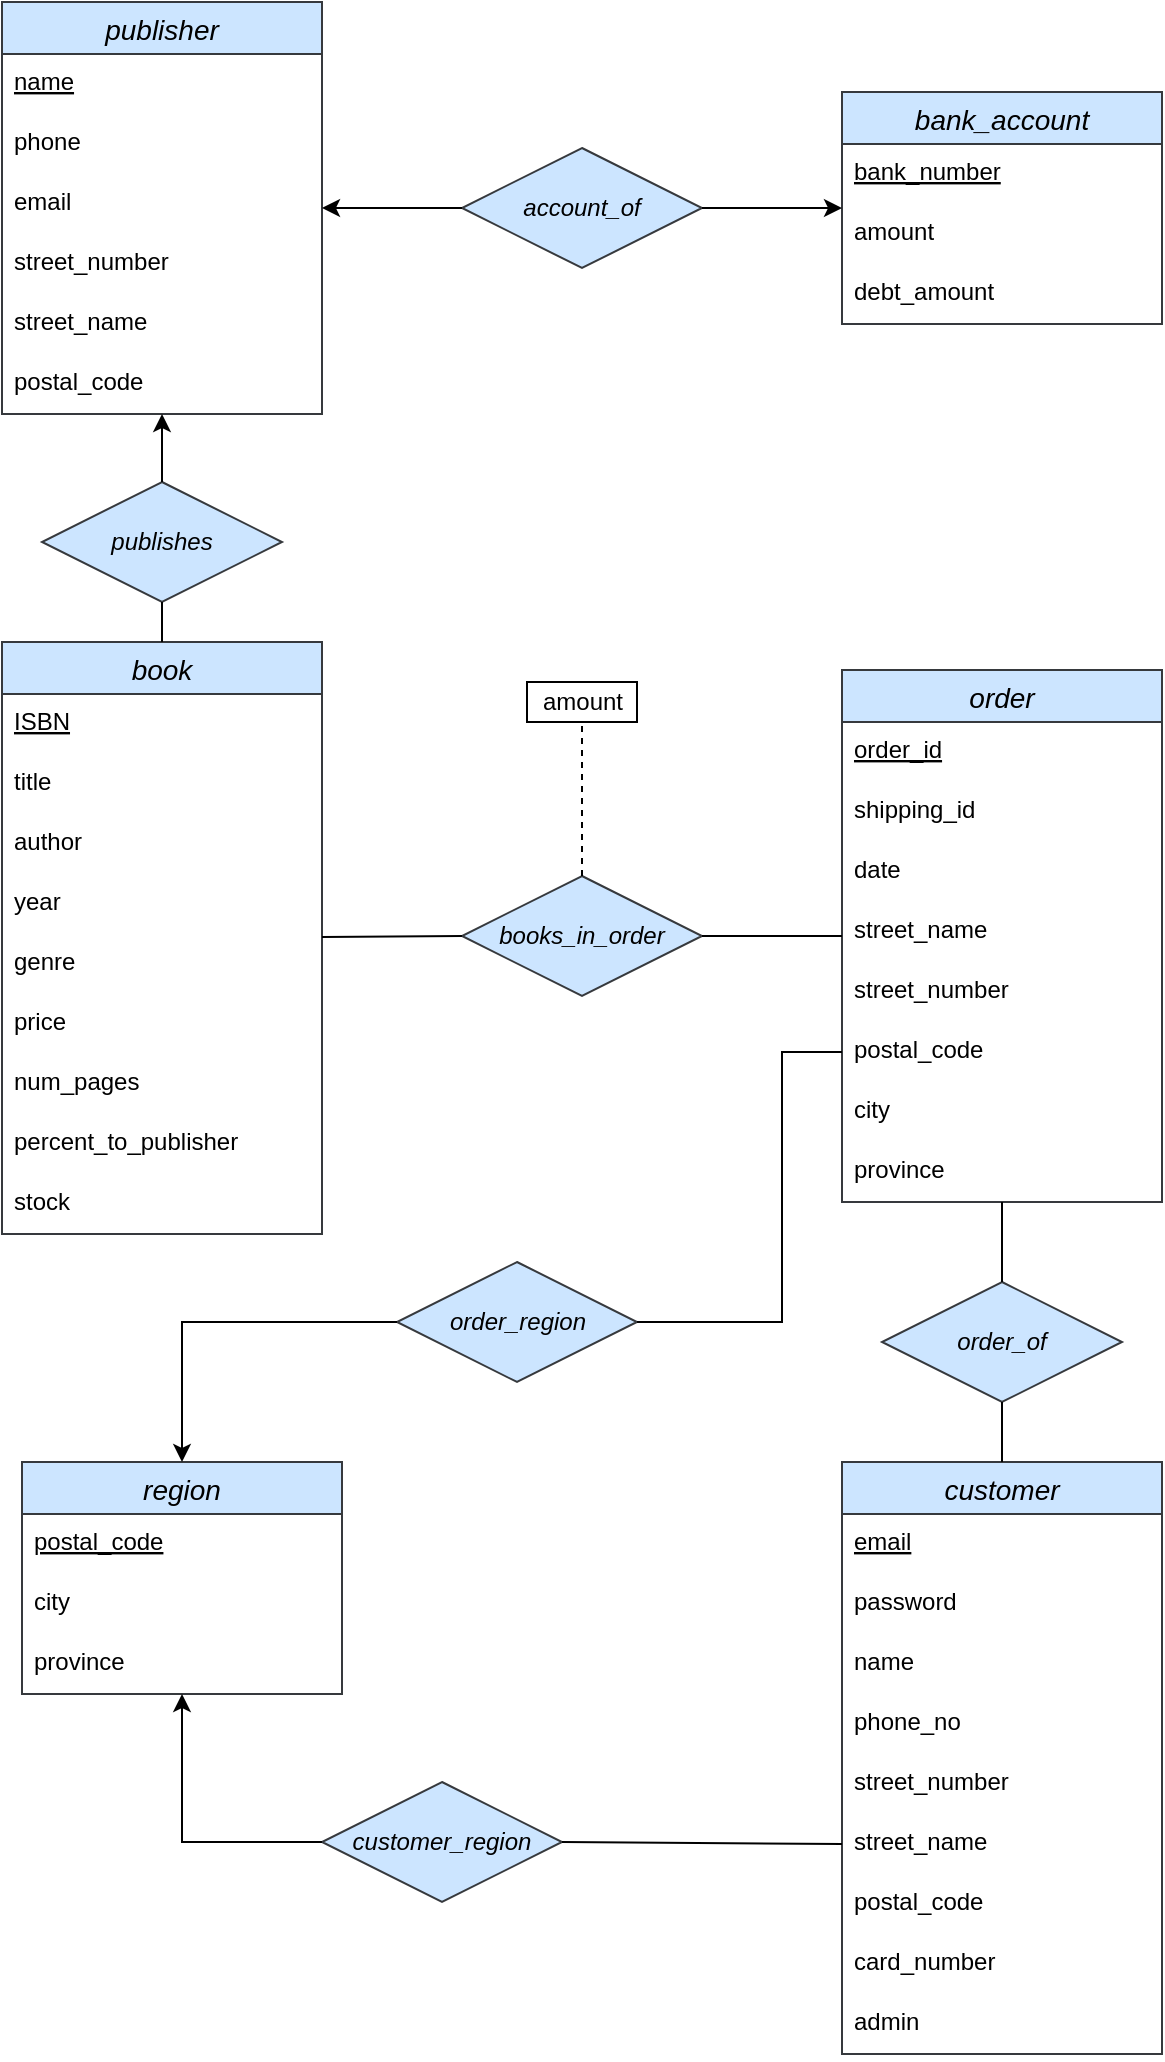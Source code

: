 <mxfile version="15.8.7" type="device"><diagram id="ESgIVMW0PQuFcQKDPHyf" name="Page-1"><mxGraphModel dx="1102" dy="1025" grid="1" gridSize="10" guides="1" tooltips="1" connect="1" arrows="1" fold="1" page="1" pageScale="1" pageWidth="850" pageHeight="1100" math="0" shadow="0"><root><mxCell id="0"/><mxCell id="1" parent="0"/><mxCell id="yjUKqJGT763ib6gLAzis-1" value="book" style="swimlane;fontStyle=2;childLayout=stackLayout;horizontal=1;startSize=26;horizontalStack=0;resizeParent=1;resizeParentMax=0;resizeLast=0;collapsible=1;marginBottom=0;align=center;fontSize=14;fillColor=#cce5ff;strokeColor=#36393d;" parent="1" vertex="1"><mxGeometry x="130" y="320" width="160" height="296" as="geometry"/></mxCell><mxCell id="yjUKqJGT763ib6gLAzis-2" value="ISBN" style="text;strokeColor=none;fillColor=none;spacingLeft=4;spacingRight=4;overflow=hidden;rotatable=0;points=[[0,0.5],[1,0.5]];portConstraint=eastwest;fontSize=12;fontStyle=4" parent="yjUKqJGT763ib6gLAzis-1" vertex="1"><mxGeometry y="26" width="160" height="30" as="geometry"/></mxCell><mxCell id="yjUKqJGT763ib6gLAzis-3" value="title" style="text;strokeColor=none;fillColor=none;spacingLeft=4;spacingRight=4;overflow=hidden;rotatable=0;points=[[0,0.5],[1,0.5]];portConstraint=eastwest;fontSize=12;" parent="yjUKqJGT763ib6gLAzis-1" vertex="1"><mxGeometry y="56" width="160" height="30" as="geometry"/></mxCell><mxCell id="yjUKqJGT763ib6gLAzis-4" value="author" style="text;strokeColor=none;fillColor=none;spacingLeft=4;spacingRight=4;overflow=hidden;rotatable=0;points=[[0,0.5],[1,0.5]];portConstraint=eastwest;fontSize=12;" parent="yjUKqJGT763ib6gLAzis-1" vertex="1"><mxGeometry y="86" width="160" height="30" as="geometry"/></mxCell><mxCell id="yjUKqJGT763ib6gLAzis-34" value="year" style="text;strokeColor=none;fillColor=none;spacingLeft=4;spacingRight=4;overflow=hidden;rotatable=0;points=[[0,0.5],[1,0.5]];portConstraint=eastwest;fontSize=12;" parent="yjUKqJGT763ib6gLAzis-1" vertex="1"><mxGeometry y="116" width="160" height="30" as="geometry"/></mxCell><mxCell id="YYq2BDLZffhE0G8dJj9C-1" value="genre" style="text;strokeColor=none;fillColor=none;spacingLeft=4;spacingRight=4;overflow=hidden;rotatable=0;points=[[0,0.5],[1,0.5]];portConstraint=eastwest;fontSize=12;" parent="yjUKqJGT763ib6gLAzis-1" vertex="1"><mxGeometry y="146" width="160" height="30" as="geometry"/></mxCell><mxCell id="yjUKqJGT763ib6gLAzis-35" value="price" style="text;strokeColor=none;fillColor=none;spacingLeft=4;spacingRight=4;overflow=hidden;rotatable=0;points=[[0,0.5],[1,0.5]];portConstraint=eastwest;fontSize=12;" parent="yjUKqJGT763ib6gLAzis-1" vertex="1"><mxGeometry y="176" width="160" height="30" as="geometry"/></mxCell><mxCell id="yjUKqJGT763ib6gLAzis-36" value="num_pages" style="text;strokeColor=none;fillColor=none;spacingLeft=4;spacingRight=4;overflow=hidden;rotatable=0;points=[[0,0.5],[1,0.5]];portConstraint=eastwest;fontSize=12;" parent="yjUKqJGT763ib6gLAzis-1" vertex="1"><mxGeometry y="206" width="160" height="30" as="geometry"/></mxCell><mxCell id="yjUKqJGT763ib6gLAzis-37" value="percent_to_publisher" style="text;strokeColor=none;fillColor=none;spacingLeft=4;spacingRight=4;overflow=hidden;rotatable=0;points=[[0,0.5],[1,0.5]];portConstraint=eastwest;fontSize=12;" parent="yjUKqJGT763ib6gLAzis-1" vertex="1"><mxGeometry y="236" width="160" height="30" as="geometry"/></mxCell><mxCell id="yjUKqJGT763ib6gLAzis-39" value="stock" style="text;strokeColor=none;fillColor=none;spacingLeft=4;spacingRight=4;overflow=hidden;rotatable=0;points=[[0,0.5],[1,0.5]];portConstraint=eastwest;fontSize=12;" parent="yjUKqJGT763ib6gLAzis-1" vertex="1"><mxGeometry y="266" width="160" height="30" as="geometry"/></mxCell><mxCell id="yjUKqJGT763ib6gLAzis-5" value="publisher" style="swimlane;fontStyle=2;childLayout=stackLayout;horizontal=1;startSize=26;horizontalStack=0;resizeParent=1;resizeParentMax=0;resizeLast=0;collapsible=1;marginBottom=0;align=center;fontSize=14;fillColor=#cce5ff;strokeColor=#36393d;" parent="1" vertex="1"><mxGeometry x="130" width="160" height="206" as="geometry"/></mxCell><mxCell id="yjUKqJGT763ib6gLAzis-6" value="name" style="text;strokeColor=none;fillColor=none;spacingLeft=4;spacingRight=4;overflow=hidden;rotatable=0;points=[[0,0.5],[1,0.5]];portConstraint=eastwest;fontSize=12;fontStyle=4" parent="yjUKqJGT763ib6gLAzis-5" vertex="1"><mxGeometry y="26" width="160" height="30" as="geometry"/></mxCell><mxCell id="yjUKqJGT763ib6gLAzis-7" value="phone" style="text;strokeColor=none;fillColor=none;spacingLeft=4;spacingRight=4;overflow=hidden;rotatable=0;points=[[0,0.5],[1,0.5]];portConstraint=eastwest;fontSize=12;" parent="yjUKqJGT763ib6gLAzis-5" vertex="1"><mxGeometry y="56" width="160" height="30" as="geometry"/></mxCell><mxCell id="yjUKqJGT763ib6gLAzis-8" value="email" style="text;strokeColor=none;fillColor=none;spacingLeft=4;spacingRight=4;overflow=hidden;rotatable=0;points=[[0,0.5],[1,0.5]];portConstraint=eastwest;fontSize=12;" parent="yjUKqJGT763ib6gLAzis-5" vertex="1"><mxGeometry y="86" width="160" height="30" as="geometry"/></mxCell><mxCell id="yjUKqJGT763ib6gLAzis-42" value="street_number" style="text;strokeColor=none;fillColor=none;spacingLeft=4;spacingRight=4;overflow=hidden;rotatable=0;points=[[0,0.5],[1,0.5]];portConstraint=eastwest;fontSize=12;" parent="yjUKqJGT763ib6gLAzis-5" vertex="1"><mxGeometry y="116" width="160" height="30" as="geometry"/></mxCell><mxCell id="yjUKqJGT763ib6gLAzis-43" value="street_name" style="text;strokeColor=none;fillColor=none;spacingLeft=4;spacingRight=4;overflow=hidden;rotatable=0;points=[[0,0.5],[1,0.5]];portConstraint=eastwest;fontSize=12;" parent="yjUKqJGT763ib6gLAzis-5" vertex="1"><mxGeometry y="146" width="160" height="30" as="geometry"/></mxCell><mxCell id="yjUKqJGT763ib6gLAzis-44" value="postal_code" style="text;strokeColor=none;fillColor=none;spacingLeft=4;spacingRight=4;overflow=hidden;rotatable=0;points=[[0,0.5],[1,0.5]];portConstraint=eastwest;fontSize=12;" parent="yjUKqJGT763ib6gLAzis-5" vertex="1"><mxGeometry y="176" width="160" height="30" as="geometry"/></mxCell><mxCell id="yjUKqJGT763ib6gLAzis-9" value="bank_account" style="swimlane;fontStyle=2;childLayout=stackLayout;horizontal=1;startSize=26;horizontalStack=0;resizeParent=1;resizeParentMax=0;resizeLast=0;collapsible=1;marginBottom=0;align=center;fontSize=14;fillColor=#cce5ff;strokeColor=#36393d;" parent="1" vertex="1"><mxGeometry x="550" y="45" width="160" height="116" as="geometry"/></mxCell><mxCell id="yjUKqJGT763ib6gLAzis-10" value="bank_number" style="text;strokeColor=none;fillColor=none;spacingLeft=4;spacingRight=4;overflow=hidden;rotatable=0;points=[[0,0.5],[1,0.5]];portConstraint=eastwest;fontSize=12;fontStyle=4" parent="yjUKqJGT763ib6gLAzis-9" vertex="1"><mxGeometry y="26" width="160" height="30" as="geometry"/></mxCell><mxCell id="yjUKqJGT763ib6gLAzis-11" value="amount" style="text;strokeColor=none;fillColor=none;spacingLeft=4;spacingRight=4;overflow=hidden;rotatable=0;points=[[0,0.5],[1,0.5]];portConstraint=eastwest;fontSize=12;" parent="yjUKqJGT763ib6gLAzis-9" vertex="1"><mxGeometry y="56" width="160" height="30" as="geometry"/></mxCell><mxCell id="s2njCSU4lW0qAeZJ9ov6-1" value="debt_amount" style="text;strokeColor=none;fillColor=none;spacingLeft=4;spacingRight=4;overflow=hidden;rotatable=0;points=[[0,0.5],[1,0.5]];portConstraint=eastwest;fontSize=12;" vertex="1" parent="yjUKqJGT763ib6gLAzis-9"><mxGeometry y="86" width="160" height="30" as="geometry"/></mxCell><mxCell id="yjUKqJGT763ib6gLAzis-13" value="order" style="swimlane;fontStyle=2;childLayout=stackLayout;horizontal=1;startSize=26;horizontalStack=0;resizeParent=1;resizeParentMax=0;resizeLast=0;collapsible=1;marginBottom=0;align=center;fontSize=14;fillColor=#cce5ff;strokeColor=#36393d;" parent="1" vertex="1"><mxGeometry x="550" y="334" width="160" height="266" as="geometry"/></mxCell><mxCell id="yjUKqJGT763ib6gLAzis-14" value="order_id" style="text;strokeColor=none;fillColor=none;spacingLeft=4;spacingRight=4;overflow=hidden;rotatable=0;points=[[0,0.5],[1,0.5]];portConstraint=eastwest;fontSize=12;fontStyle=4" parent="yjUKqJGT763ib6gLAzis-13" vertex="1"><mxGeometry y="26" width="160" height="30" as="geometry"/></mxCell><mxCell id="yjUKqJGT763ib6gLAzis-15" value="shipping_id" style="text;strokeColor=none;fillColor=none;spacingLeft=4;spacingRight=4;overflow=hidden;rotatable=0;points=[[0,0.5],[1,0.5]];portConstraint=eastwest;fontSize=12;" parent="yjUKqJGT763ib6gLAzis-13" vertex="1"><mxGeometry y="56" width="160" height="30" as="geometry"/></mxCell><mxCell id="wQXAOd91BPaBFsp99sO5-6" value="date" style="text;strokeColor=none;fillColor=none;spacingLeft=4;spacingRight=4;overflow=hidden;rotatable=0;points=[[0,0.5],[1,0.5]];portConstraint=eastwest;fontSize=12;fontColor=#000000;" parent="yjUKqJGT763ib6gLAzis-13" vertex="1"><mxGeometry y="86" width="160" height="30" as="geometry"/></mxCell><mxCell id="DYIt5B2kCeyqJoPVAupj-2" value="street_name" style="text;strokeColor=none;fillColor=none;spacingLeft=4;spacingRight=4;overflow=hidden;rotatable=0;points=[[0,0.5],[1,0.5]];portConstraint=eastwest;fontSize=12;" parent="yjUKqJGT763ib6gLAzis-13" vertex="1"><mxGeometry y="116" width="160" height="30" as="geometry"/></mxCell><mxCell id="DYIt5B2kCeyqJoPVAupj-1" value="street_number " style="text;strokeColor=none;fillColor=none;spacingLeft=4;spacingRight=4;overflow=hidden;rotatable=0;points=[[0,0.5],[1,0.5]];portConstraint=eastwest;fontSize=12;" parent="yjUKqJGT763ib6gLAzis-13" vertex="1"><mxGeometry y="146" width="160" height="30" as="geometry"/></mxCell><mxCell id="DYIt5B2kCeyqJoPVAupj-3" value="postal_code" style="text;strokeColor=none;fillColor=none;spacingLeft=4;spacingRight=4;overflow=hidden;rotatable=0;points=[[0,0.5],[1,0.5]];portConstraint=eastwest;fontSize=12;" parent="yjUKqJGT763ib6gLAzis-13" vertex="1"><mxGeometry y="176" width="160" height="30" as="geometry"/></mxCell><mxCell id="DYIt5B2kCeyqJoPVAupj-4" value="city" style="text;strokeColor=none;fillColor=none;spacingLeft=4;spacingRight=4;overflow=hidden;rotatable=0;points=[[0,0.5],[1,0.5]];portConstraint=eastwest;fontSize=12;fontColor=#000000;" parent="yjUKqJGT763ib6gLAzis-13" vertex="1"><mxGeometry y="206" width="160" height="30" as="geometry"/></mxCell><mxCell id="DYIt5B2kCeyqJoPVAupj-5" value="province" style="text;strokeColor=none;fillColor=none;spacingLeft=4;spacingRight=4;overflow=hidden;rotatable=0;points=[[0,0.5],[1,0.5]];portConstraint=eastwest;fontSize=12;fontColor=#000000;" parent="yjUKqJGT763ib6gLAzis-13" vertex="1"><mxGeometry y="236" width="160" height="30" as="geometry"/></mxCell><mxCell id="yjUKqJGT763ib6gLAzis-17" value="customer" style="swimlane;fontStyle=2;childLayout=stackLayout;horizontal=1;startSize=26;horizontalStack=0;resizeParent=1;resizeParentMax=0;resizeLast=0;collapsible=1;marginBottom=0;align=center;fontSize=14;fillColor=#cce5ff;strokeColor=#36393d;" parent="1" vertex="1"><mxGeometry x="550" y="730" width="160" height="296" as="geometry"/></mxCell><mxCell id="yjUKqJGT763ib6gLAzis-18" value="email" style="text;strokeColor=none;fillColor=none;spacingLeft=4;spacingRight=4;overflow=hidden;rotatable=0;points=[[0,0.5],[1,0.5]];portConstraint=eastwest;fontSize=12;fontStyle=4" parent="yjUKqJGT763ib6gLAzis-17" vertex="1"><mxGeometry y="26" width="160" height="30" as="geometry"/></mxCell><mxCell id="yjUKqJGT763ib6gLAzis-19" value="password" style="text;strokeColor=none;fillColor=none;spacingLeft=4;spacingRight=4;overflow=hidden;rotatable=0;points=[[0,0.5],[1,0.5]];portConstraint=eastwest;fontSize=12;" parent="yjUKqJGT763ib6gLAzis-17" vertex="1"><mxGeometry y="56" width="160" height="30" as="geometry"/></mxCell><mxCell id="yjUKqJGT763ib6gLAzis-20" value="name" style="text;strokeColor=none;fillColor=none;spacingLeft=4;spacingRight=4;overflow=hidden;rotatable=0;points=[[0,0.5],[1,0.5]];portConstraint=eastwest;fontSize=12;" parent="yjUKqJGT763ib6gLAzis-17" vertex="1"><mxGeometry y="86" width="160" height="30" as="geometry"/></mxCell><mxCell id="yjUKqJGT763ib6gLAzis-45" value="phone_no" style="text;strokeColor=none;fillColor=none;spacingLeft=4;spacingRight=4;overflow=hidden;rotatable=0;points=[[0,0.5],[1,0.5]];portConstraint=eastwest;fontSize=12;" parent="yjUKqJGT763ib6gLAzis-17" vertex="1"><mxGeometry y="116" width="160" height="30" as="geometry"/></mxCell><mxCell id="yjUKqJGT763ib6gLAzis-46" value="street_number " style="text;strokeColor=none;fillColor=none;spacingLeft=4;spacingRight=4;overflow=hidden;rotatable=0;points=[[0,0.5],[1,0.5]];portConstraint=eastwest;fontSize=12;" parent="yjUKqJGT763ib6gLAzis-17" vertex="1"><mxGeometry y="146" width="160" height="30" as="geometry"/></mxCell><mxCell id="yjUKqJGT763ib6gLAzis-47" value="street_name" style="text;strokeColor=none;fillColor=none;spacingLeft=4;spacingRight=4;overflow=hidden;rotatable=0;points=[[0,0.5],[1,0.5]];portConstraint=eastwest;fontSize=12;" parent="yjUKqJGT763ib6gLAzis-17" vertex="1"><mxGeometry y="176" width="160" height="30" as="geometry"/></mxCell><mxCell id="yjUKqJGT763ib6gLAzis-48" value="postal_code" style="text;strokeColor=none;fillColor=none;spacingLeft=4;spacingRight=4;overflow=hidden;rotatable=0;points=[[0,0.5],[1,0.5]];portConstraint=eastwest;fontSize=12;" parent="yjUKqJGT763ib6gLAzis-17" vertex="1"><mxGeometry y="206" width="160" height="30" as="geometry"/></mxCell><mxCell id="wQXAOd91BPaBFsp99sO5-2" value="card_number" style="text;strokeColor=none;fillColor=none;spacingLeft=4;spacingRight=4;overflow=hidden;rotatable=0;points=[[0,0.5],[1,0.5]];portConstraint=eastwest;fontSize=12;fontColor=#000000;" parent="yjUKqJGT763ib6gLAzis-17" vertex="1"><mxGeometry y="236" width="160" height="30" as="geometry"/></mxCell><mxCell id="wQXAOd91BPaBFsp99sO5-3" value="admin" style="text;strokeColor=none;fillColor=none;spacingLeft=4;spacingRight=4;overflow=hidden;rotatable=0;points=[[0,0.5],[1,0.5]];portConstraint=eastwest;fontSize=12;fontColor=#000000;" parent="yjUKqJGT763ib6gLAzis-17" vertex="1"><mxGeometry y="266" width="160" height="30" as="geometry"/></mxCell><mxCell id="yjUKqJGT763ib6gLAzis-21" value="&lt;i&gt;books_in_order&lt;/i&gt;" style="shape=rhombus;perimeter=rhombusPerimeter;whiteSpace=wrap;html=1;align=center;fillColor=#cce5ff;strokeColor=#36393d;" parent="1" vertex="1"><mxGeometry x="360" y="437" width="120" height="60" as="geometry"/></mxCell><mxCell id="yjUKqJGT763ib6gLAzis-22" value="&lt;i&gt;publishes&lt;/i&gt;" style="shape=rhombus;perimeter=rhombusPerimeter;whiteSpace=wrap;html=1;align=center;fillColor=#cce5ff;strokeColor=#36393d;" parent="1" vertex="1"><mxGeometry x="150" y="240" width="120" height="60" as="geometry"/></mxCell><mxCell id="yjUKqJGT763ib6gLAzis-23" value="&lt;i&gt;account_of&lt;/i&gt;" style="shape=rhombus;perimeter=rhombusPerimeter;whiteSpace=wrap;html=1;align=center;fillColor=#cce5ff;strokeColor=#36393d;" parent="1" vertex="1"><mxGeometry x="360" y="73" width="120" height="60" as="geometry"/></mxCell><mxCell id="yjUKqJGT763ib6gLAzis-24" value="&lt;i&gt;order_of&lt;/i&gt;" style="shape=rhombus;perimeter=rhombusPerimeter;whiteSpace=wrap;html=1;align=center;fillColor=#cce5ff;strokeColor=#36393d;" parent="1" vertex="1"><mxGeometry x="570" y="640" width="120" height="60" as="geometry"/></mxCell><mxCell id="yjUKqJGT763ib6gLAzis-25" value="amount" style="whiteSpace=wrap;html=1;align=center;" parent="1" vertex="1"><mxGeometry x="392.5" y="340" width="55" height="20" as="geometry"/></mxCell><mxCell id="yjUKqJGT763ib6gLAzis-26" value="" style="endArrow=none;html=1;rounded=0;exitX=0.5;exitY=0;exitDx=0;exitDy=0;entryX=0.5;entryY=1;entryDx=0;entryDy=0;" parent="1" source="yjUKqJGT763ib6gLAzis-1" target="yjUKqJGT763ib6gLAzis-22" edge="1"><mxGeometry width="50" height="50" relative="1" as="geometry"><mxPoint x="230" y="390" as="sourcePoint"/><mxPoint x="280" y="340" as="targetPoint"/></mxGeometry></mxCell><mxCell id="yjUKqJGT763ib6gLAzis-27" value="" style="endArrow=classic;html=1;rounded=0;exitX=0.5;exitY=0;exitDx=0;exitDy=0;" parent="1" source="yjUKqJGT763ib6gLAzis-22" target="yjUKqJGT763ib6gLAzis-5" edge="1"><mxGeometry width="50" height="50" relative="1" as="geometry"><mxPoint x="220" y="226" as="sourcePoint"/><mxPoint x="270" y="176" as="targetPoint"/></mxGeometry></mxCell><mxCell id="yjUKqJGT763ib6gLAzis-28" value="" style="endArrow=classic;html=1;rounded=0;exitX=0;exitY=0.5;exitDx=0;exitDy=0;" parent="1" source="yjUKqJGT763ib6gLAzis-23" target="yjUKqJGT763ib6gLAzis-5" edge="1"><mxGeometry width="50" height="50" relative="1" as="geometry"><mxPoint x="320" y="230" as="sourcePoint"/><mxPoint x="290" y="118" as="targetPoint"/></mxGeometry></mxCell><mxCell id="yjUKqJGT763ib6gLAzis-29" value="" style="endArrow=classic;html=1;rounded=0;exitX=1;exitY=0.5;exitDx=0;exitDy=0;" parent="1" source="yjUKqJGT763ib6gLAzis-23" target="yjUKqJGT763ib6gLAzis-9" edge="1"><mxGeometry width="50" height="50" relative="1" as="geometry"><mxPoint x="370" y="320" as="sourcePoint"/><mxPoint x="420" y="270" as="targetPoint"/></mxGeometry></mxCell><mxCell id="yjUKqJGT763ib6gLAzis-30" value="" style="endArrow=none;html=1;rounded=0;exitX=0;exitY=0.5;exitDx=0;exitDy=0;" parent="1" source="yjUKqJGT763ib6gLAzis-21" target="yjUKqJGT763ib6gLAzis-1" edge="1"><mxGeometry width="50" height="50" relative="1" as="geometry"><mxPoint x="420" y="530" as="sourcePoint"/><mxPoint x="320" y="490" as="targetPoint"/></mxGeometry></mxCell><mxCell id="yjUKqJGT763ib6gLAzis-31" value="" style="endArrow=none;html=1;rounded=0;exitX=1;exitY=0.5;exitDx=0;exitDy=0;" parent="1" source="yjUKqJGT763ib6gLAzis-21" target="yjUKqJGT763ib6gLAzis-13" edge="1"><mxGeometry width="50" height="50" relative="1" as="geometry"><mxPoint x="490" y="550" as="sourcePoint"/><mxPoint x="540" y="500" as="targetPoint"/></mxGeometry></mxCell><mxCell id="yjUKqJGT763ib6gLAzis-32" value="" style="endArrow=none;html=1;rounded=0;exitX=0.5;exitY=0;exitDx=0;exitDy=0;" parent="1" source="yjUKqJGT763ib6gLAzis-24" target="DYIt5B2kCeyqJoPVAupj-5" edge="1"><mxGeometry width="50" height="50" relative="1" as="geometry"><mxPoint x="600" y="610" as="sourcePoint"/><mxPoint x="650" y="570" as="targetPoint"/></mxGeometry></mxCell><mxCell id="yjUKqJGT763ib6gLAzis-33" value="" style="endArrow=none;html=1;rounded=0;entryX=0.5;entryY=1;entryDx=0;entryDy=0;" parent="1" source="yjUKqJGT763ib6gLAzis-17" target="yjUKqJGT763ib6gLAzis-24" edge="1"><mxGeometry width="50" height="50" relative="1" as="geometry"><mxPoint x="600" y="740" as="sourcePoint"/><mxPoint x="650" y="690" as="targetPoint"/></mxGeometry></mxCell><mxCell id="yjUKqJGT763ib6gLAzis-38" value="" style="endArrow=none;dashed=1;html=1;rounded=0;entryX=0.5;entryY=1;entryDx=0;entryDy=0;exitX=0.5;exitY=0;exitDx=0;exitDy=0;" parent="1" source="yjUKqJGT763ib6gLAzis-21" target="yjUKqJGT763ib6gLAzis-25" edge="1"><mxGeometry width="50" height="50" relative="1" as="geometry"><mxPoint x="420" y="530" as="sourcePoint"/><mxPoint x="470" y="480" as="targetPoint"/></mxGeometry></mxCell><mxCell id="H2-FXl-6_yR90O5QjIa6-1" value="&lt;i&gt;customer_region&lt;/i&gt;" style="shape=rhombus;perimeter=rhombusPerimeter;whiteSpace=wrap;html=1;align=center;fillColor=#cce5ff;strokeColor=#36393d;" parent="1" vertex="1"><mxGeometry x="290" y="890" width="120" height="60" as="geometry"/></mxCell><mxCell id="H2-FXl-6_yR90O5QjIa6-2" value="" style="endArrow=none;html=1;rounded=0;exitX=1;exitY=0.5;exitDx=0;exitDy=0;entryX=0;entryY=0.5;entryDx=0;entryDy=0;" parent="1" source="H2-FXl-6_yR90O5QjIa6-1" target="yjUKqJGT763ib6gLAzis-47" edge="1"><mxGeometry width="50" height="50" relative="1" as="geometry"><mxPoint x="447.5" y="900" as="sourcePoint"/><mxPoint x="497.5" y="850" as="targetPoint"/></mxGeometry></mxCell><mxCell id="H2-FXl-6_yR90O5QjIa6-3" value="region" style="swimlane;fontStyle=2;childLayout=stackLayout;horizontal=1;startSize=26;horizontalStack=0;resizeParent=1;resizeParentMax=0;resizeLast=0;collapsible=1;marginBottom=0;align=center;fontSize=14;fillColor=#cce5ff;strokeColor=#36393d;" parent="1" vertex="1"><mxGeometry x="140" y="730" width="160" height="116" as="geometry"/></mxCell><mxCell id="H2-FXl-6_yR90O5QjIa6-4" value="postal_code" style="text;strokeColor=none;fillColor=none;spacingLeft=4;spacingRight=4;overflow=hidden;rotatable=0;points=[[0,0.5],[1,0.5]];portConstraint=eastwest;fontSize=12;fontStyle=4" parent="H2-FXl-6_yR90O5QjIa6-3" vertex="1"><mxGeometry y="26" width="160" height="30" as="geometry"/></mxCell><mxCell id="H2-FXl-6_yR90O5QjIa6-10" value="city" style="text;strokeColor=none;fillColor=none;spacingLeft=4;spacingRight=4;overflow=hidden;rotatable=0;points=[[0,0.5],[1,0.5]];portConstraint=eastwest;fontSize=12;fontColor=#000000;" parent="H2-FXl-6_yR90O5QjIa6-3" vertex="1"><mxGeometry y="56" width="160" height="30" as="geometry"/></mxCell><mxCell id="H2-FXl-6_yR90O5QjIa6-11" value="province" style="text;strokeColor=none;fillColor=none;spacingLeft=4;spacingRight=4;overflow=hidden;rotatable=0;points=[[0,0.5],[1,0.5]];portConstraint=eastwest;fontSize=12;fontColor=#000000;" parent="H2-FXl-6_yR90O5QjIa6-3" vertex="1"><mxGeometry y="86" width="160" height="30" as="geometry"/></mxCell><mxCell id="H2-FXl-6_yR90O5QjIa6-12" value="" style="endArrow=none;html=1;rounded=0;entryX=0;entryY=0.5;entryDx=0;entryDy=0;startArrow=classic;startFill=1;" parent="1" source="H2-FXl-6_yR90O5QjIa6-11" target="H2-FXl-6_yR90O5QjIa6-1" edge="1"><mxGeometry width="50" height="50" relative="1" as="geometry"><mxPoint x="210" y="860" as="sourcePoint"/><mxPoint x="220" y="940" as="targetPoint"/><Array as="points"><mxPoint x="220" y="920"/></Array></mxGeometry></mxCell><mxCell id="H2-FXl-6_yR90O5QjIa6-13" value="&lt;i&gt;order_region&lt;/i&gt;" style="shape=rhombus;perimeter=rhombusPerimeter;whiteSpace=wrap;html=1;align=center;fillColor=#cce5ff;strokeColor=#36393d;" parent="1" vertex="1"><mxGeometry x="327.5" y="630" width="120" height="60" as="geometry"/></mxCell><mxCell id="H2-FXl-6_yR90O5QjIa6-14" value="" style="endArrow=classic;html=1;rounded=0;exitX=0;exitY=0.5;exitDx=0;exitDy=0;entryX=0.5;entryY=0;entryDx=0;entryDy=0;endFill=1;" parent="1" source="H2-FXl-6_yR90O5QjIa6-13" target="H2-FXl-6_yR90O5QjIa6-3" edge="1"><mxGeometry width="50" height="50" relative="1" as="geometry"><mxPoint x="400" y="750" as="sourcePoint"/><mxPoint x="450" y="700" as="targetPoint"/><Array as="points"><mxPoint x="220" y="660"/></Array></mxGeometry></mxCell><mxCell id="H2-FXl-6_yR90O5QjIa6-15" value="" style="endArrow=none;html=1;rounded=0;entryX=1;entryY=0.5;entryDx=0;entryDy=0;exitX=0;exitY=0.5;exitDx=0;exitDy=0;" parent="1" source="DYIt5B2kCeyqJoPVAupj-3" target="H2-FXl-6_yR90O5QjIa6-13" edge="1"><mxGeometry width="50" height="50" relative="1" as="geometry"><mxPoint x="520" y="520" as="sourcePoint"/><mxPoint x="490" y="695" as="targetPoint"/><Array as="points"><mxPoint x="520" y="525"/><mxPoint x="520" y="660"/></Array></mxGeometry></mxCell></root></mxGraphModel></diagram></mxfile>